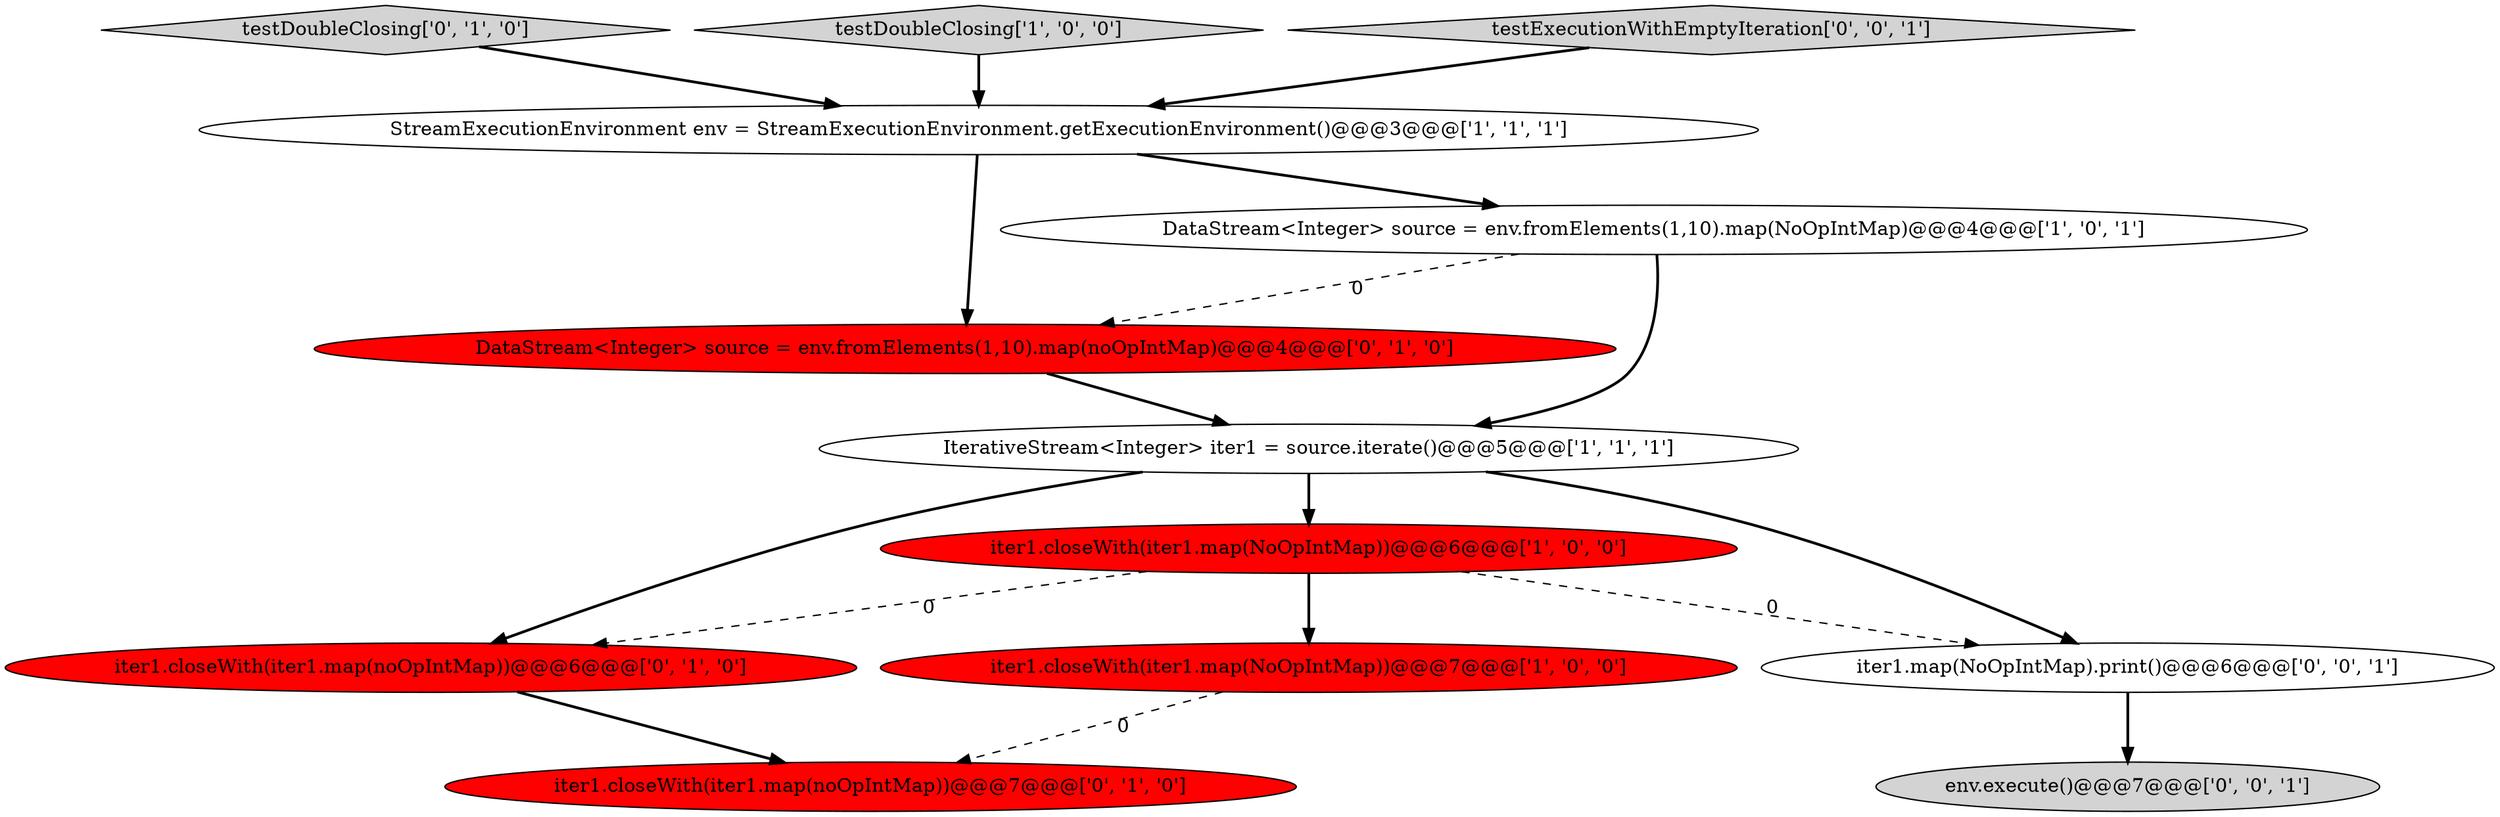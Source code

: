 digraph {
5 [style = filled, label = "StreamExecutionEnvironment env = StreamExecutionEnvironment.getExecutionEnvironment()@@@3@@@['1', '1', '1']", fillcolor = white, shape = ellipse image = "AAA0AAABBB1BBB"];
4 [style = filled, label = "IterativeStream<Integer> iter1 = source.iterate()@@@5@@@['1', '1', '1']", fillcolor = white, shape = ellipse image = "AAA0AAABBB1BBB"];
7 [style = filled, label = "iter1.closeWith(iter1.map(noOpIntMap))@@@6@@@['0', '1', '0']", fillcolor = red, shape = ellipse image = "AAA1AAABBB2BBB"];
10 [style = filled, label = "iter1.map(NoOpIntMap).print()@@@6@@@['0', '0', '1']", fillcolor = white, shape = ellipse image = "AAA0AAABBB3BBB"];
9 [style = filled, label = "DataStream<Integer> source = env.fromElements(1,10).map(noOpIntMap)@@@4@@@['0', '1', '0']", fillcolor = red, shape = ellipse image = "AAA1AAABBB2BBB"];
3 [style = filled, label = "iter1.closeWith(iter1.map(NoOpIntMap))@@@6@@@['1', '0', '0']", fillcolor = red, shape = ellipse image = "AAA1AAABBB1BBB"];
2 [style = filled, label = "DataStream<Integer> source = env.fromElements(1,10).map(NoOpIntMap)@@@4@@@['1', '0', '1']", fillcolor = white, shape = ellipse image = "AAA0AAABBB1BBB"];
6 [style = filled, label = "iter1.closeWith(iter1.map(noOpIntMap))@@@7@@@['0', '1', '0']", fillcolor = red, shape = ellipse image = "AAA1AAABBB2BBB"];
8 [style = filled, label = "testDoubleClosing['0', '1', '0']", fillcolor = lightgray, shape = diamond image = "AAA0AAABBB2BBB"];
11 [style = filled, label = "env.execute()@@@7@@@['0', '0', '1']", fillcolor = lightgray, shape = ellipse image = "AAA0AAABBB3BBB"];
0 [style = filled, label = "testDoubleClosing['1', '0', '0']", fillcolor = lightgray, shape = diamond image = "AAA0AAABBB1BBB"];
12 [style = filled, label = "testExecutionWithEmptyIteration['0', '0', '1']", fillcolor = lightgray, shape = diamond image = "AAA0AAABBB3BBB"];
1 [style = filled, label = "iter1.closeWith(iter1.map(NoOpIntMap))@@@7@@@['1', '0', '0']", fillcolor = red, shape = ellipse image = "AAA1AAABBB1BBB"];
4->10 [style = bold, label=""];
4->3 [style = bold, label=""];
5->2 [style = bold, label=""];
3->10 [style = dashed, label="0"];
7->6 [style = bold, label=""];
12->5 [style = bold, label=""];
8->5 [style = bold, label=""];
3->1 [style = bold, label=""];
5->9 [style = bold, label=""];
2->9 [style = dashed, label="0"];
2->4 [style = bold, label=""];
3->7 [style = dashed, label="0"];
1->6 [style = dashed, label="0"];
4->7 [style = bold, label=""];
9->4 [style = bold, label=""];
0->5 [style = bold, label=""];
10->11 [style = bold, label=""];
}
